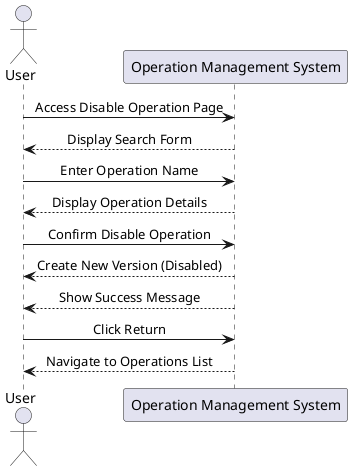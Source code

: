 @startuml System Sequence Diagram
skinparam sequenceMessageAlign center

actor User
participant "Operation Management System" as System

User -> System: Access Disable Operation Page
System --> User: Display Search Form

User -> System: Enter Operation Name
System --> User: Display Operation Details

User -> System: Confirm Disable Operation
System --> User: Create New Version (Disabled)
System --> User: Show Success Message

User -> System: Click Return
System --> User: Navigate to Operations List

@enduml